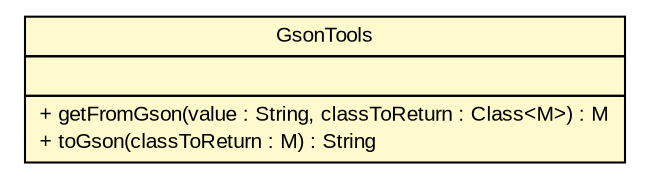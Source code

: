 #!/usr/local/bin/dot
#
# Class diagram 
# Generated by UMLGraph version R5_6-24-gf6e263 (http://www.umlgraph.org/)
#

digraph G {
	edge [fontname="arial",fontsize=10,labelfontname="arial",labelfontsize=10];
	node [fontname="arial",fontsize=10,shape=plaintext];
	nodesep=0.25;
	ranksep=0.5;
	// gov.sandia.cf.tools.GsonTools
	c135271 [label=<<table title="gov.sandia.cf.tools.GsonTools" border="0" cellborder="1" cellspacing="0" cellpadding="2" port="p" bgcolor="lemonChiffon" href="./GsonTools.html">
		<tr><td><table border="0" cellspacing="0" cellpadding="1">
<tr><td align="center" balign="center"> GsonTools </td></tr>
		</table></td></tr>
		<tr><td><table border="0" cellspacing="0" cellpadding="1">
<tr><td align="left" balign="left">  </td></tr>
		</table></td></tr>
		<tr><td><table border="0" cellspacing="0" cellpadding="1">
<tr><td align="left" balign="left"> + getFromGson(value : String, classToReturn : Class&lt;M&gt;) : M </td></tr>
<tr><td align="left" balign="left"> + toGson(classToReturn : M) : String </td></tr>
		</table></td></tr>
		</table>>, URL="./GsonTools.html", fontname="arial", fontcolor="black", fontsize=10.0];
}

